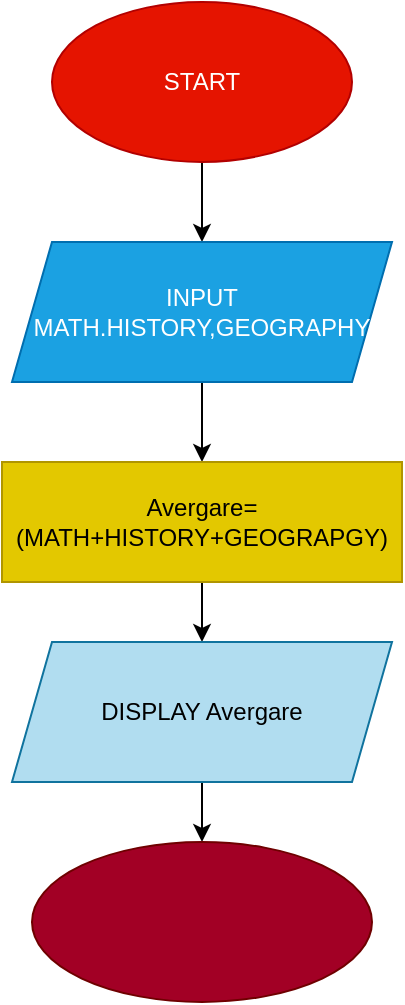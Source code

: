 <mxfile>
    <diagram id="1mlRdrKJaVgogBgS9iUo" name="Page-1">
        <mxGraphModel dx="629" dy="462" grid="1" gridSize="10" guides="1" tooltips="1" connect="1" arrows="1" fold="1" page="1" pageScale="1" pageWidth="850" pageHeight="1100" math="0" shadow="0">
            <root>
                <mxCell id="0"/>
                <mxCell id="1" parent="0"/>
                <mxCell id="9" style="edgeStyle=none;html=1;" edge="1" parent="1" source="8">
                    <mxGeometry relative="1" as="geometry">
                        <mxPoint x="305" y="160" as="targetPoint"/>
                    </mxGeometry>
                </mxCell>
                <mxCell id="8" value="START" style="ellipse;whiteSpace=wrap;html=1;fillColor=#e51400;fontColor=#ffffff;strokeColor=#B20000;" vertex="1" parent="1">
                    <mxGeometry x="230" y="40" width="150" height="80" as="geometry"/>
                </mxCell>
                <mxCell id="12" style="edgeStyle=none;html=1;" edge="1" parent="1" source="11">
                    <mxGeometry relative="1" as="geometry">
                        <mxPoint x="305" y="270" as="targetPoint"/>
                    </mxGeometry>
                </mxCell>
                <mxCell id="11" value="INPUT MATH.HISTORY,GEOGRAPHY" style="shape=parallelogram;perimeter=parallelogramPerimeter;whiteSpace=wrap;html=1;fixedSize=1;fillColor=#1ba1e2;fontColor=#ffffff;strokeColor=#006EAF;" vertex="1" parent="1">
                    <mxGeometry x="210" y="160" width="190" height="70" as="geometry"/>
                </mxCell>
                <mxCell id="14" style="edgeStyle=none;html=1;" edge="1" parent="1" source="13" target="15">
                    <mxGeometry relative="1" as="geometry">
                        <mxPoint x="305" y="370" as="targetPoint"/>
                    </mxGeometry>
                </mxCell>
                <mxCell id="13" value="Avergare=(MATH+HISTORY+GEOGRAPGY)" style="rounded=0;whiteSpace=wrap;html=1;fillColor=#e3c800;fontColor=#000000;strokeColor=#B09500;" vertex="1" parent="1">
                    <mxGeometry x="205" y="270" width="200" height="60" as="geometry"/>
                </mxCell>
                <mxCell id="16" style="edgeStyle=none;html=1;" edge="1" parent="1" source="15" target="17">
                    <mxGeometry relative="1" as="geometry">
                        <mxPoint x="305" y="470" as="targetPoint"/>
                    </mxGeometry>
                </mxCell>
                <mxCell id="15" value="DISPLAY Avergare" style="shape=parallelogram;perimeter=parallelogramPerimeter;whiteSpace=wrap;html=1;fixedSize=1;fillColor=#b1ddf0;strokeColor=#10739e;" vertex="1" parent="1">
                    <mxGeometry x="210" y="360" width="190" height="70" as="geometry"/>
                </mxCell>
                <mxCell id="17" value="" style="ellipse;whiteSpace=wrap;html=1;fillColor=#a20025;fontColor=#ffffff;strokeColor=#6F0000;" vertex="1" parent="1">
                    <mxGeometry x="220" y="460" width="170" height="80" as="geometry"/>
                </mxCell>
            </root>
        </mxGraphModel>
    </diagram>
</mxfile>